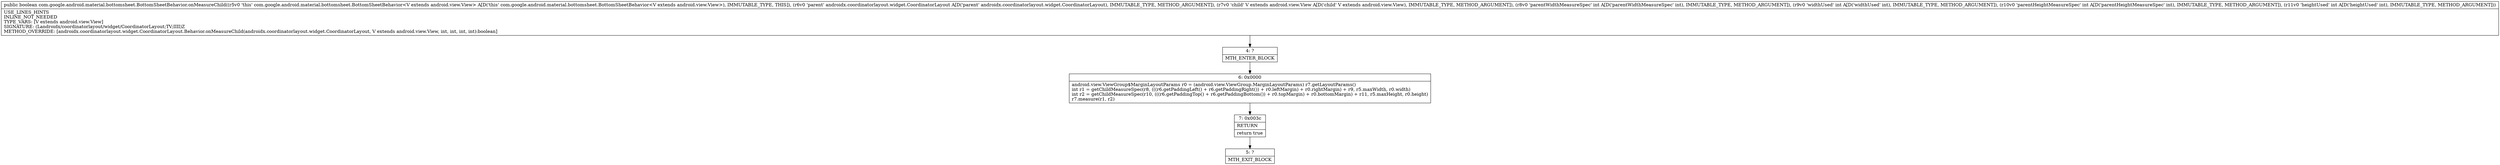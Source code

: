 digraph "CFG forcom.google.android.material.bottomsheet.BottomSheetBehavior.onMeasureChild(Landroidx\/coordinatorlayout\/widget\/CoordinatorLayout;Landroid\/view\/View;IIII)Z" {
Node_4 [shape=record,label="{4\:\ ?|MTH_ENTER_BLOCK\l}"];
Node_6 [shape=record,label="{6\:\ 0x0000|android.view.ViewGroup$MarginLayoutParams r0 = (android.view.ViewGroup.MarginLayoutParams) r7.getLayoutParams()\lint r1 = getChildMeasureSpec(r8, (((r6.getPaddingLeft() + r6.getPaddingRight()) + r0.leftMargin) + r0.rightMargin) + r9, r5.maxWidth, r0.width)\lint r2 = getChildMeasureSpec(r10, (((r6.getPaddingTop() + r6.getPaddingBottom()) + r0.topMargin) + r0.bottomMargin) + r11, r5.maxHeight, r0.height)\lr7.measure(r1, r2)\l}"];
Node_7 [shape=record,label="{7\:\ 0x003c|RETURN\l|return true\l}"];
Node_5 [shape=record,label="{5\:\ ?|MTH_EXIT_BLOCK\l}"];
MethodNode[shape=record,label="{public boolean com.google.android.material.bottomsheet.BottomSheetBehavior.onMeasureChild((r5v0 'this' com.google.android.material.bottomsheet.BottomSheetBehavior\<V extends android.view.View\> A[D('this' com.google.android.material.bottomsheet.BottomSheetBehavior\<V extends android.view.View\>), IMMUTABLE_TYPE, THIS]), (r6v0 'parent' androidx.coordinatorlayout.widget.CoordinatorLayout A[D('parent' androidx.coordinatorlayout.widget.CoordinatorLayout), IMMUTABLE_TYPE, METHOD_ARGUMENT]), (r7v0 'child' V extends android.view.View A[D('child' V extends android.view.View), IMMUTABLE_TYPE, METHOD_ARGUMENT]), (r8v0 'parentWidthMeasureSpec' int A[D('parentWidthMeasureSpec' int), IMMUTABLE_TYPE, METHOD_ARGUMENT]), (r9v0 'widthUsed' int A[D('widthUsed' int), IMMUTABLE_TYPE, METHOD_ARGUMENT]), (r10v0 'parentHeightMeasureSpec' int A[D('parentHeightMeasureSpec' int), IMMUTABLE_TYPE, METHOD_ARGUMENT]), (r11v0 'heightUsed' int A[D('heightUsed' int), IMMUTABLE_TYPE, METHOD_ARGUMENT]))  | USE_LINES_HINTS\lINLINE_NOT_NEEDED\lTYPE_VARS: [V extends android.view.View]\lSIGNATURE: (Landroidx\/coordinatorlayout\/widget\/CoordinatorLayout;TV;IIII)Z\lMETHOD_OVERRIDE: [androidx.coordinatorlayout.widget.CoordinatorLayout.Behavior.onMeasureChild(androidx.coordinatorlayout.widget.CoordinatorLayout, V extends android.view.View, int, int, int, int):boolean]\l}"];
MethodNode -> Node_4;Node_4 -> Node_6;
Node_6 -> Node_7;
Node_7 -> Node_5;
}

